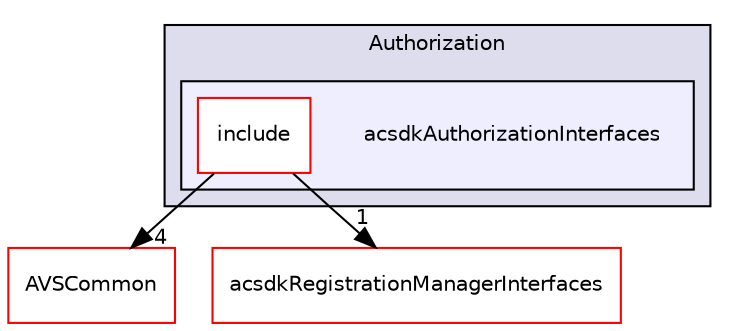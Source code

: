 digraph "/workplace/avs-device-sdk/core/Authorization/acsdkAuthorizationInterfaces" {
  compound=true
  node [ fontsize="10", fontname="Helvetica"];
  edge [ labelfontsize="10", labelfontname="Helvetica"];
  subgraph clusterdir_d8c81fbdbaec70618b3a60c1302fdb21 {
    graph [ bgcolor="#ddddee", pencolor="black", label="Authorization" fontname="Helvetica", fontsize="10", URL="dir_d8c81fbdbaec70618b3a60c1302fdb21.html"]
  subgraph clusterdir_32ae0c4bcc468b279bfc4fd15a7e63dc {
    graph [ bgcolor="#eeeeff", pencolor="black", label="" URL="dir_32ae0c4bcc468b279bfc4fd15a7e63dc.html"];
    dir_32ae0c4bcc468b279bfc4fd15a7e63dc [shape=plaintext label="acsdkAuthorizationInterfaces"];
    dir_73f9c219508e92a12acd7900d076a251 [shape=box label="include" color="red" fillcolor="white" style="filled" URL="dir_73f9c219508e92a12acd7900d076a251.html"];
  }
  }
  dir_13e65effb2bde530b17b3d5eefcd0266 [shape=box label="AVSCommon" fillcolor="white" style="filled" color="red" URL="dir_13e65effb2bde530b17b3d5eefcd0266.html"];
  dir_ebd8ea06bd6775daf5a25f413a4a4aa2 [shape=box label="acsdkRegistrationManagerInterfaces" fillcolor="white" style="filled" color="red" URL="dir_ebd8ea06bd6775daf5a25f413a4a4aa2.html"];
  dir_73f9c219508e92a12acd7900d076a251->dir_13e65effb2bde530b17b3d5eefcd0266 [headlabel="4", labeldistance=1.5 headhref="dir_000506_000017.html"];
  dir_73f9c219508e92a12acd7900d076a251->dir_ebd8ea06bd6775daf5a25f413a4a4aa2 [headlabel="1", labeldistance=1.5 headhref="dir_000506_000484.html"];
}
